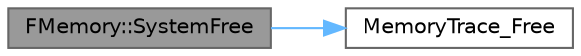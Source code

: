digraph "FMemory::SystemFree"
{
 // INTERACTIVE_SVG=YES
 // LATEX_PDF_SIZE
  bgcolor="transparent";
  edge [fontname=Helvetica,fontsize=10,labelfontname=Helvetica,labelfontsize=10];
  node [fontname=Helvetica,fontsize=10,shape=box,height=0.2,width=0.4];
  rankdir="LR";
  Node1 [id="Node000001",label="FMemory::SystemFree",height=0.2,width=0.4,color="gray40", fillcolor="grey60", style="filled", fontcolor="black",tooltip=" "];
  Node1 -> Node2 [id="edge1_Node000001_Node000002",color="steelblue1",style="solid",tooltip=" "];
  Node2 [id="Node000002",label="MemoryTrace_Free",height=0.2,width=0.4,color="grey40", fillcolor="white", style="filled",URL="$da/dd7/MemoryTrace_8h.html#a6f9c8539eae55e2eb489932242c4d791",tooltip=" "];
}
